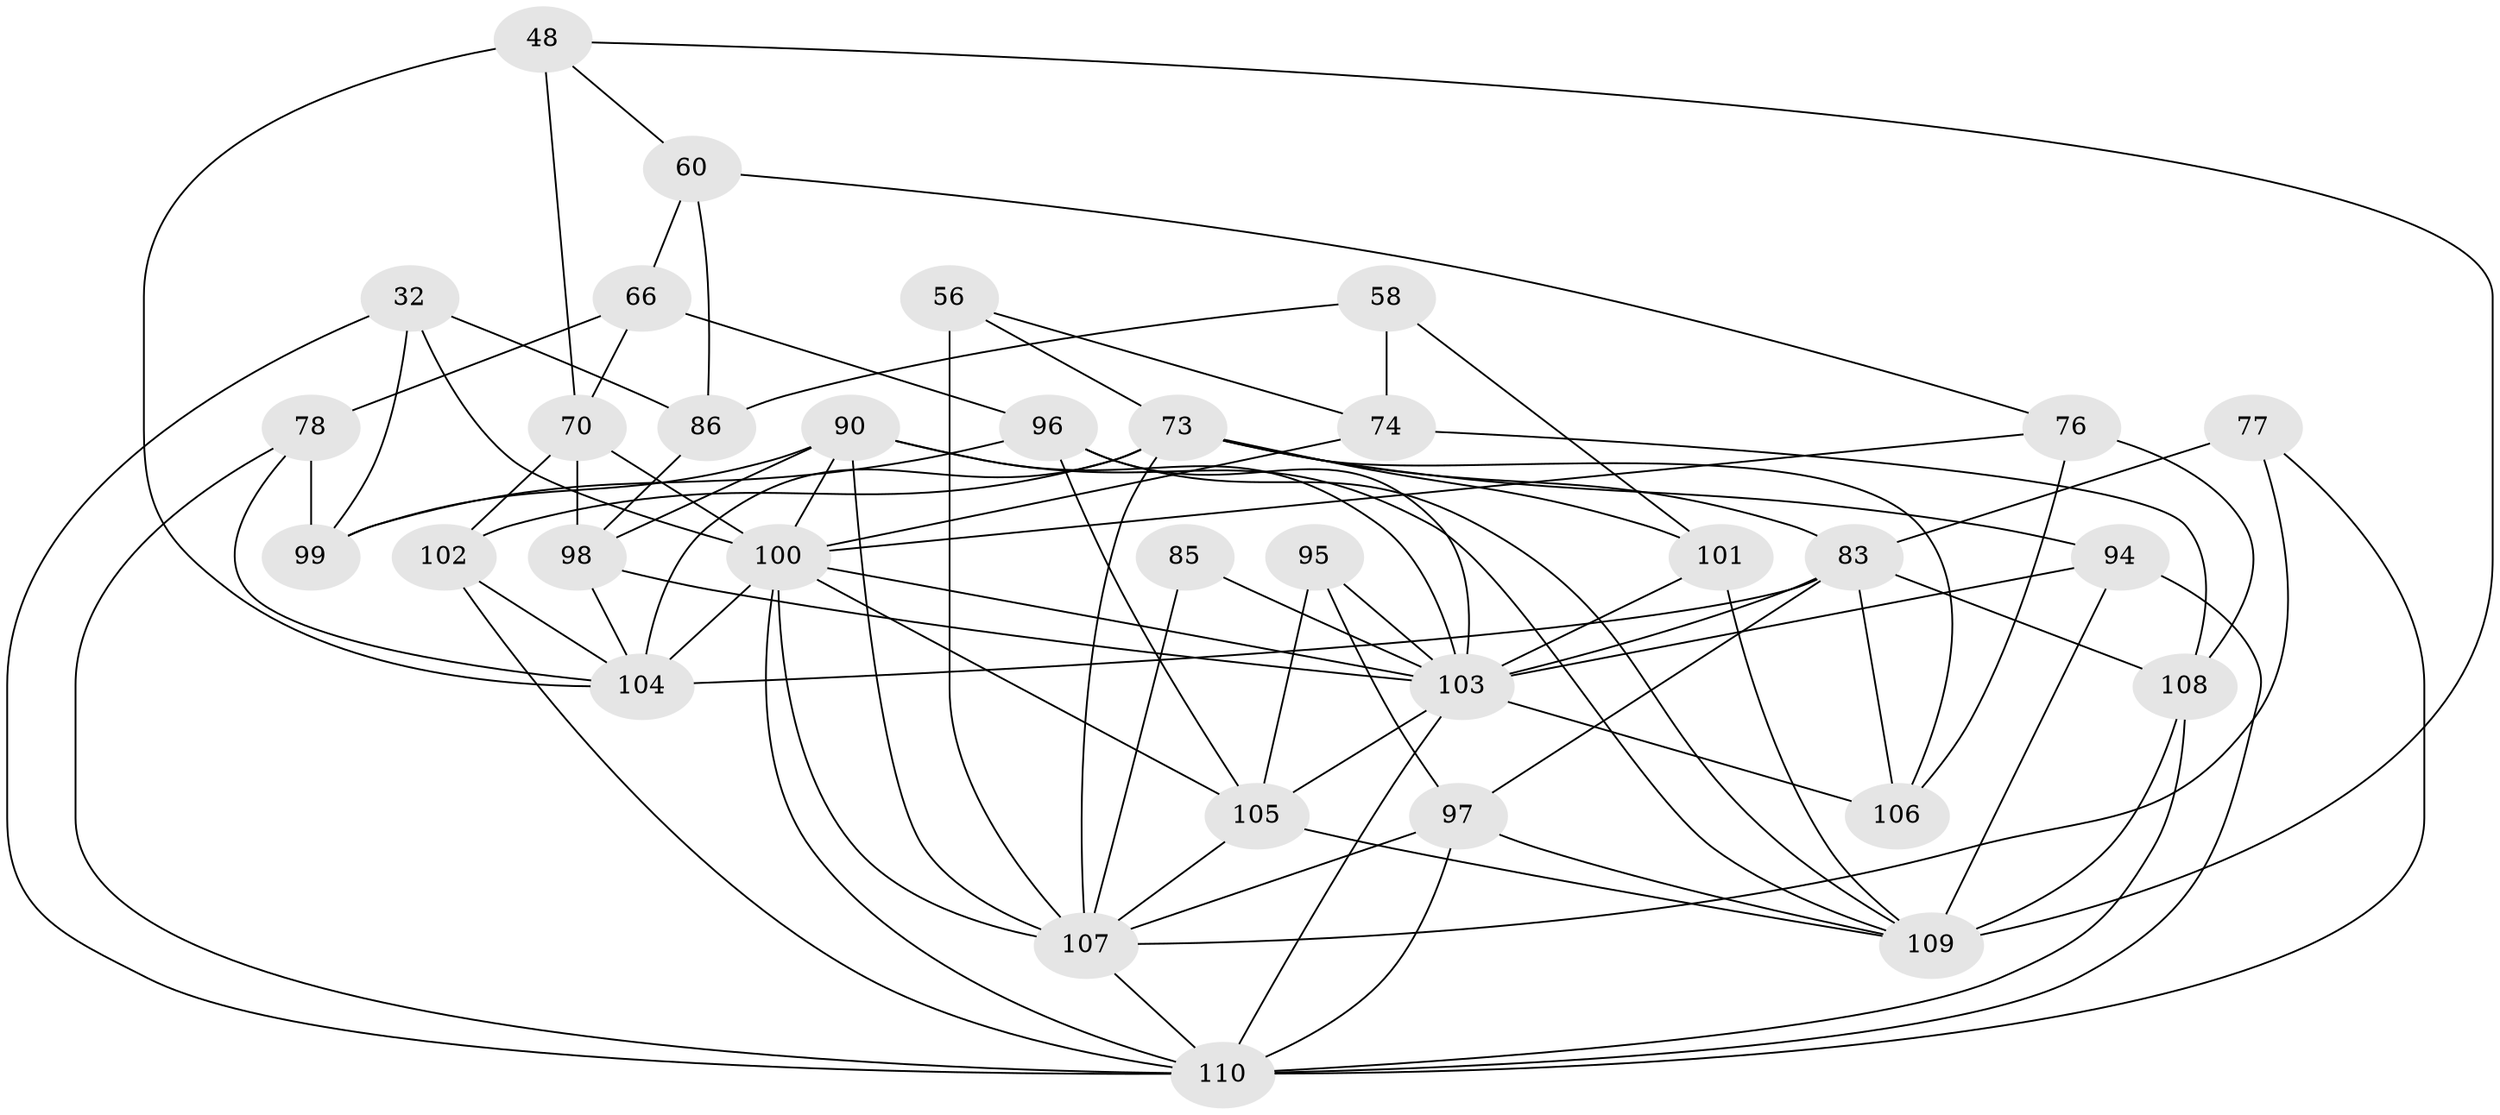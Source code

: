 // original degree distribution, {4: 1.0}
// Generated by graph-tools (version 1.1) at 2025/02/03/04/25 22:02:18]
// undirected, 33 vertices, 87 edges
graph export_dot {
graph [start="1"]
  node [color=gray90,style=filled];
  32 [super="+16"];
  48 [super="+10"];
  56 [super="+49"];
  58;
  60;
  66;
  70 [super="+12"];
  73 [super="+72"];
  74 [super="+36"];
  76 [super="+75"];
  77 [super="+35"];
  78;
  83 [super="+41"];
  85;
  86;
  90 [super="+17+67"];
  94;
  95;
  96 [super="+29"];
  97 [super="+14"];
  98 [super="+84"];
  99 [super="+28"];
  100 [super="+11+34+79+47+55"];
  101;
  102 [super="+62"];
  103 [super="+91+53"];
  104 [super="+21+46+23+80"];
  105 [super="+13+93+87"];
  106;
  107 [super="+1+8+65+81"];
  108 [super="+89+43"];
  109 [super="+15+38+31"];
  110 [super="+82+92"];
  32 -- 99 [weight=2];
  32 -- 86;
  32 -- 100;
  32 -- 110 [weight=2];
  48 -- 60;
  48 -- 70 [weight=2];
  48 -- 109;
  48 -- 104 [weight=2];
  56 -- 107 [weight=4];
  56 -- 74;
  56 -- 73;
  58 -- 86;
  58 -- 74 [weight=2];
  58 -- 101;
  60 -- 66;
  60 -- 86;
  60 -- 76;
  66 -- 96;
  66 -- 78;
  66 -- 70;
  70 -- 100;
  70 -- 102;
  70 -- 98;
  73 -- 104 [weight=2];
  73 -- 107 [weight=4];
  73 -- 101;
  73 -- 102;
  73 -- 106;
  73 -- 83;
  73 -- 94;
  74 -- 108 [weight=2];
  74 -- 100;
  76 -- 100 [weight=2];
  76 -- 108 [weight=4];
  76 -- 106;
  77 -- 107 [weight=2];
  77 -- 83 [weight=4];
  77 -- 110 [weight=2];
  78 -- 104;
  78 -- 99;
  78 -- 110;
  83 -- 108 [weight=2];
  83 -- 97;
  83 -- 104 [weight=2];
  83 -- 106;
  83 -- 103;
  85 -- 107 [weight=2];
  85 -- 103 [weight=2];
  86 -- 98;
  90 -- 99 [weight=2];
  90 -- 98;
  90 -- 109;
  90 -- 107 [weight=2];
  90 -- 103 [weight=3];
  90 -- 100;
  94 -- 109;
  94 -- 110;
  94 -- 103;
  95 -- 97 [weight=2];
  95 -- 105;
  95 -- 103;
  96 -- 99;
  96 -- 105 [weight=2];
  96 -- 103;
  96 -- 109;
  97 -- 107;
  97 -- 109;
  97 -- 110;
  98 -- 103 [weight=2];
  98 -- 104;
  100 -- 107 [weight=4];
  100 -- 104 [weight=3];
  100 -- 105 [weight=2];
  100 -- 103;
  100 -- 110 [weight=2];
  101 -- 109;
  101 -- 103;
  102 -- 104;
  102 -- 110 [weight=3];
  103 -- 105 [weight=2];
  103 -- 110 [weight=6];
  103 -- 106;
  105 -- 107 [weight=4];
  105 -- 109;
  107 -- 110 [weight=3];
  108 -- 109 [weight=3];
  108 -- 110;
}
